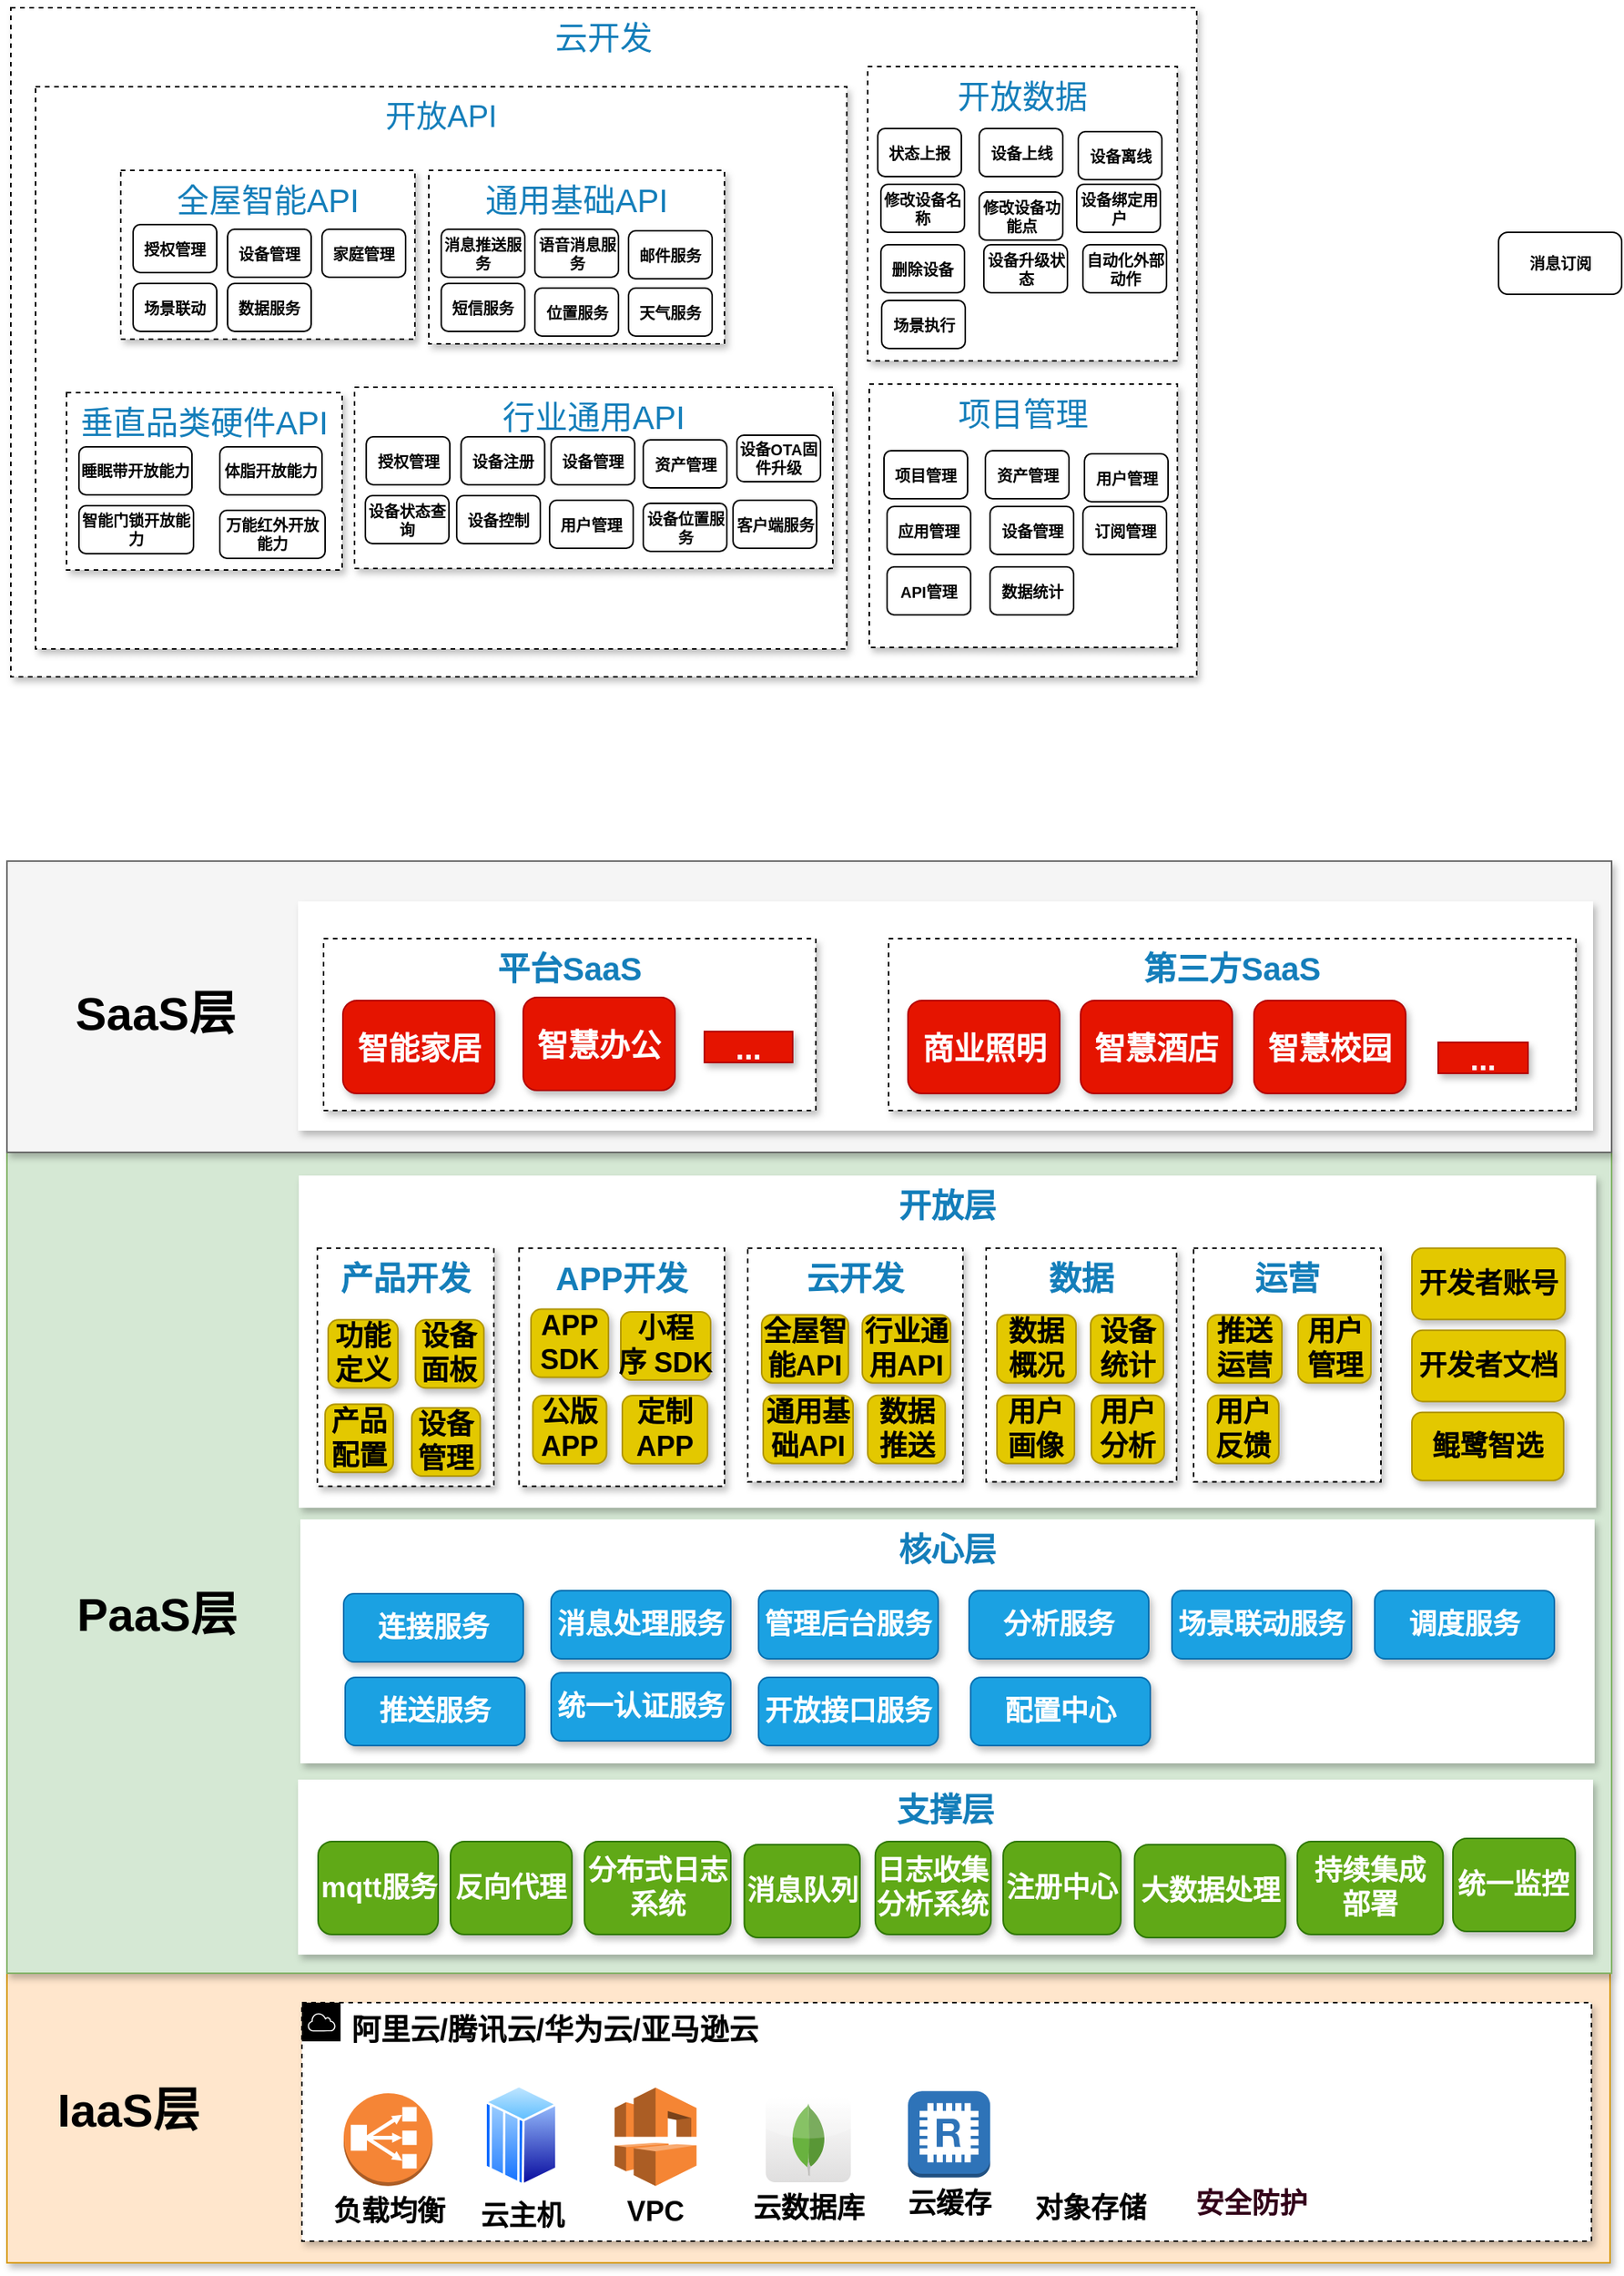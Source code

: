 <mxfile version="14.8.0" type="github">
  <diagram id="Ht1M8jgEwFfnCIfOTk4-" name="Page-1">
    <mxGraphModel dx="1382" dy="1599" grid="0" gridSize="10" guides="1" tooltips="1" connect="1" arrows="1" fold="1" page="1" pageScale="1" pageWidth="1169" pageHeight="827" math="0" shadow="0">
      <root>
        <mxCell id="0" />
        <mxCell id="1" parent="0" />
        <mxCell id="gMzUMs-5NFaY0qNwN4Kw-103" value="云开发" style="dashed=1;verticalAlign=top;fontStyle=0;fontColor=#147EBA;fontSize=21;shadow=1;" parent="1" vertex="1">
          <mxGeometry x="94" y="-654" width="766" height="432" as="geometry" />
        </mxCell>
        <mxCell id="gMzUMs-5NFaY0qNwN4Kw-52" value="开放API" style="dashed=1;verticalAlign=top;fontStyle=0;fontColor=#147EBA;fontSize=20;shadow=1;" parent="1" vertex="1">
          <mxGeometry x="110" y="-603" width="524" height="363" as="geometry" />
        </mxCell>
        <mxCell id="gMzUMs-5NFaY0qNwN4Kw-2" value="IaaS层" style="rounded=0;whiteSpace=wrap;html=1;fontSize=21;fillColor=#ffe6cc;strokeColor=#d79b00;shadow=1;" parent="1" vertex="1">
          <mxGeometry x="91.5" y="615" width="1035.5" height="187" as="geometry" />
        </mxCell>
        <mxCell id="Ln0wYWGK2Pg7mDHhLt9o-11" value="阿里云/腾讯云/华为云/亚马逊云" style="points=[[0,0],[0.25,0],[0.5,0],[0.75,0],[1,0],[1,0.25],[1,0.5],[1,0.75],[1,1],[0.75,1],[0.5,1],[0.25,1],[0,1],[0,0.75],[0,0.5],[0,0.25]];outlineConnect=0;html=1;whiteSpace=wrap;fontSize=19;fontStyle=1;shape=mxgraph.aws4.group;grIcon=mxgraph.aws4.group_aws_cloud;verticalAlign=top;align=left;spacingLeft=30;dashed=1;shadow=1;" parent="1" vertex="1">
          <mxGeometry x="282" y="634" width="833" height="154" as="geometry" />
        </mxCell>
        <mxCell id="Ln0wYWGK2Pg7mDHhLt9o-27" style="edgeStyle=none;shape=link;rounded=0;orthogonalLoop=1;jettySize=auto;html=1;exitX=1;exitY=1;exitDx=0;exitDy=0;fontStyle=1;fontSize=18;" parent="1" source="Ln0wYWGK2Pg7mDHhLt9o-11" target="Ln0wYWGK2Pg7mDHhLt9o-11" edge="1">
          <mxGeometry relative="1" as="geometry" />
        </mxCell>
        <mxCell id="1yn95lNJv_hw5B5bu8lK-14" value="&lt;font color=&quot;#000000&quot; style=&quot;font-size: 18px;&quot;&gt;云缓存&lt;/font&gt;" style="outlineConnect=0;dashed=0;verticalLabelPosition=bottom;verticalAlign=top;align=center;html=1;shape=mxgraph.aws3.redis;fillColor=#2E73B8;gradientColor=none;fontColor=#FFFFFF;fontStyle=1;fontSize=18;" parent="1" vertex="1">
          <mxGeometry x="673.5" y="691.16" width="53.1" height="55.75" as="geometry" />
        </mxCell>
        <mxCell id="gMzUMs-5NFaY0qNwN4Kw-1" value="IaaS层" style="text;html=1;strokeColor=none;fillColor=none;align=center;verticalAlign=middle;whiteSpace=wrap;rounded=0;fontSize=30;fontStyle=1" parent="1" vertex="1">
          <mxGeometry x="119" y="692.5" width="102" height="20" as="geometry" />
        </mxCell>
        <mxCell id="gMzUMs-5NFaY0qNwN4Kw-5" value="PaaS层" style="rounded=0;whiteSpace=wrap;html=1;fontSize=21;fillColor=#d5e8d4;strokeColor=#82b366;shadow=1;" parent="1" vertex="1">
          <mxGeometry x="91.5" y="85" width="1036.5" height="530" as="geometry" />
        </mxCell>
        <mxCell id="gMzUMs-5NFaY0qNwN4Kw-11" value="云数据库" style="dashed=0;outlineConnect=0;html=1;align=center;labelPosition=center;verticalLabelPosition=bottom;verticalAlign=top;shape=mxgraph.webicons.mongodb;gradientColor=#DFDEDE;fontSize=18;fontStyle=1" parent="1" vertex="1">
          <mxGeometry x="581.62" y="694.87" width="55" height="55.13" as="geometry" />
        </mxCell>
        <mxCell id="gMzUMs-5NFaY0qNwN4Kw-12" value="VPC" style="outlineConnect=0;dashed=0;verticalLabelPosition=bottom;verticalAlign=top;align=center;html=1;shape=mxgraph.aws3.vpc;fillColor=#F58534;gradientColor=none;fontSize=18;fontStyle=1" parent="1" vertex="1">
          <mxGeometry x="484.0" y="688.87" width="52.91" height="63.5" as="geometry" />
        </mxCell>
        <mxCell id="gMzUMs-5NFaY0qNwN4Kw-13" value="负载均衡" style="outlineConnect=0;dashed=0;verticalLabelPosition=bottom;verticalAlign=top;align=center;html=1;shape=mxgraph.aws3.classic_load_balancer;fillColor=#F58536;gradientColor=none;fontSize=18;fontStyle=1" parent="1" vertex="1">
          <mxGeometry x="309" y="692.5" width="57.38" height="59.87" as="geometry" />
        </mxCell>
        <mxCell id="gMzUMs-5NFaY0qNwN4Kw-15" value="对象存储" style="shape=image;html=1;verticalAlign=top;verticalLabelPosition=bottom;labelBackgroundColor=#ffffff;imageAspect=0;aspect=fixed;image=https://cdn4.iconfinder.com/data/icons/small-n-flat/24/floppy-128.png;fontSize=18;fontStyle=1" parent="1" vertex="1">
          <mxGeometry x="758" y="684.87" width="65.13" height="65.13" as="geometry" />
        </mxCell>
        <mxCell id="gMzUMs-5NFaY0qNwN4Kw-18" value="云主机" style="aspect=fixed;perimeter=ellipsePerimeter;html=1;align=center;shadow=0;dashed=0;spacingTop=3;image;image=img/lib/active_directory/mainframe_host.svg;fontSize=18;fontStyle=1" parent="1" vertex="1">
          <mxGeometry x="400" y="687" width="47.07" height="65.37" as="geometry" />
        </mxCell>
        <mxCell id="gMzUMs-5NFaY0qNwN4Kw-32" value="PaaS层" style="text;html=1;strokeColor=none;fillColor=none;align=center;verticalAlign=middle;whiteSpace=wrap;rounded=0;fontSize=30;fontStyle=1;shadow=0;sketch=0;glass=0;" parent="1" vertex="1">
          <mxGeometry x="134.5" y="373" width="106.5" height="20" as="geometry" />
        </mxCell>
        <mxCell id="gMzUMs-5NFaY0qNwN4Kw-17" value="支撑层" style="dashed=1;verticalAlign=top;fontStyle=1;fontColor=#147EBA;fontSize=21;strokeColor=none;shadow=1;" parent="1" vertex="1">
          <mxGeometry x="279.5" y="490" width="836.5" height="113" as="geometry" />
        </mxCell>
        <mxCell id="gMzUMs-5NFaY0qNwN4Kw-7" value="分布式日志系统" style="rounded=1;whiteSpace=wrap;html=1;fontSize=18;fontStyle=1;fillColor=#60a917;strokeColor=#2D7600;fontColor=#ffffff;shadow=1;" parent="1" vertex="1">
          <mxGeometry x="464.55" y="530" width="94.45" height="60" as="geometry" />
        </mxCell>
        <mxCell id="gMzUMs-5NFaY0qNwN4Kw-9" value="消息队列" style="rounded=1;whiteSpace=wrap;html=1;fontSize=18;fontStyle=1;fillColor=#60a917;strokeColor=#2D7600;fontColor=#ffffff;shadow=1;" parent="1" vertex="1">
          <mxGeometry x="567.77" y="532" width="74.7" height="60" as="geometry" />
        </mxCell>
        <mxCell id="gMzUMs-5NFaY0qNwN4Kw-16" value="mqtt服务" style="rounded=1;whiteSpace=wrap;html=1;fontSize=18;fontStyle=1;fillColor=#60a917;strokeColor=#2D7600;fontColor=#ffffff;shadow=1;" parent="1" vertex="1">
          <mxGeometry x="292.5" y="530" width="77.5" height="60" as="geometry" />
        </mxCell>
        <mxCell id="gMzUMs-5NFaY0qNwN4Kw-28" value="大数据处理" style="rounded=1;whiteSpace=wrap;html=1;fontSize=18;fontStyle=1;fillColor=#60a917;strokeColor=#2D7600;fontColor=#ffffff;shadow=1;" parent="1" vertex="1">
          <mxGeometry x="819.85" y="532" width="97.5" height="60" as="geometry" />
        </mxCell>
        <mxCell id="gMzUMs-5NFaY0qNwN4Kw-31" value="反向代理" style="rounded=1;whiteSpace=wrap;html=1;fontSize=18;fontStyle=1;fillColor=#60a917;strokeColor=#2D7600;fontColor=#ffffff;shadow=1;" parent="1" vertex="1">
          <mxGeometry x="378" y="530" width="78.43" height="60" as="geometry" />
        </mxCell>
        <mxCell id="gMzUMs-5NFaY0qNwN4Kw-33" value="核心层" style="dashed=1;verticalAlign=top;fontStyle=1;fontColor=#147EBA;fontSize=21;strokeColor=none;shadow=1;" parent="1" vertex="1">
          <mxGeometry x="281" y="322" width="836" height="157.5" as="geometry" />
        </mxCell>
        <mxCell id="gMzUMs-5NFaY0qNwN4Kw-19" value="连接服务" style="rounded=1;whiteSpace=wrap;html=1;fontSize=18;fontStyle=1;fillColor=#1ba1e2;strokeColor=#006EAF;fontColor=#ffffff;shadow=1;" parent="1" vertex="1">
          <mxGeometry x="309" y="370" width="116" height="44" as="geometry" />
        </mxCell>
        <mxCell id="gMzUMs-5NFaY0qNwN4Kw-21" value="消息处理服务" style="rounded=1;whiteSpace=wrap;html=1;fontSize=18;fontStyle=1;fillColor=#1ba1e2;strokeColor=#006EAF;fontColor=#ffffff;shadow=1;" parent="1" vertex="1">
          <mxGeometry x="443.0" y="368" width="116" height="44" as="geometry" />
        </mxCell>
        <mxCell id="gMzUMs-5NFaY0qNwN4Kw-22" value="管理后台服务" style="rounded=1;whiteSpace=wrap;html=1;fontSize=18;fontStyle=1;fillColor=#1ba1e2;strokeColor=#006EAF;fontColor=#ffffff;shadow=1;" parent="1" vertex="1">
          <mxGeometry x="577" y="368" width="116" height="44" as="geometry" />
        </mxCell>
        <mxCell id="gMzUMs-5NFaY0qNwN4Kw-23" value="分析服务" style="rounded=1;whiteSpace=wrap;html=1;fontSize=18;fontStyle=1;fillColor=#1ba1e2;strokeColor=#006EAF;fontColor=#ffffff;shadow=1;" parent="1" vertex="1">
          <mxGeometry x="713" y="368" width="116" height="44" as="geometry" />
        </mxCell>
        <mxCell id="gMzUMs-5NFaY0qNwN4Kw-24" value="场景联动服务" style="rounded=1;whiteSpace=wrap;html=1;fontSize=18;fontStyle=1;fillColor=#1ba1e2;strokeColor=#006EAF;fontColor=#ffffff;shadow=1;" parent="1" vertex="1">
          <mxGeometry x="844" y="368" width="116" height="44" as="geometry" />
        </mxCell>
        <mxCell id="gMzUMs-5NFaY0qNwN4Kw-25" value="统一认证服务" style="rounded=1;whiteSpace=wrap;html=1;fontSize=18;fontStyle=1;fillColor=#1ba1e2;strokeColor=#006EAF;fontColor=#ffffff;shadow=1;" parent="1" vertex="1">
          <mxGeometry x="443" y="421" width="116" height="44" as="geometry" />
        </mxCell>
        <mxCell id="gMzUMs-5NFaY0qNwN4Kw-26" value="调度服务" style="rounded=1;whiteSpace=wrap;html=1;fontSize=18;fontStyle=1;fillColor=#1ba1e2;strokeColor=#006EAF;fontColor=#ffffff;shadow=1;" parent="1" vertex="1">
          <mxGeometry x="975" y="368" width="116" height="44" as="geometry" />
        </mxCell>
        <mxCell id="gMzUMs-5NFaY0qNwN4Kw-27" value="推送服务" style="rounded=1;whiteSpace=wrap;html=1;fontSize=18;fontStyle=1;fillColor=#1ba1e2;strokeColor=#006EAF;fontColor=#ffffff;shadow=1;" parent="1" vertex="1">
          <mxGeometry x="310" y="424" width="116" height="44" as="geometry" />
        </mxCell>
        <mxCell id="gMzUMs-5NFaY0qNwN4Kw-34" value="开放层" style="dashed=1;verticalAlign=top;fontStyle=1;fontColor=#147EBA;fontSize=21;strokeColor=none;shadow=1;" parent="1" vertex="1">
          <mxGeometry x="280" y="100" width="838" height="214.5" as="geometry" />
        </mxCell>
        <mxCell id="gMzUMs-5NFaY0qNwN4Kw-29" value="开放接口服务" style="rounded=1;whiteSpace=wrap;html=1;fontSize=18;fontStyle=1;fillColor=#1ba1e2;strokeColor=#006EAF;fontColor=#ffffff;shadow=1;" parent="1" vertex="1">
          <mxGeometry x="577" y="424" width="116" height="44" as="geometry" />
        </mxCell>
        <mxCell id="gMzUMs-5NFaY0qNwN4Kw-44" value="产品开发" style="dashed=1;verticalAlign=top;fontStyle=1;fontColor=#147EBA;fontSize=21;shadow=1;" parent="1" vertex="1">
          <mxGeometry x="292" y="146.82" width="114" height="153.75" as="geometry" />
        </mxCell>
        <mxCell id="gMzUMs-5NFaY0qNwN4Kw-35" value="功能定义" style="rounded=1;whiteSpace=wrap;html=1;fontSize=18;fontStyle=1;fillColor=#e3c800;strokeColor=#B09500;fontColor=#000000;shadow=1;" parent="1" vertex="1">
          <mxGeometry x="299" y="193.12" width="45" height="44" as="geometry" />
        </mxCell>
        <mxCell id="gMzUMs-5NFaY0qNwN4Kw-39" value="设备面板" style="rounded=1;whiteSpace=wrap;html=1;fontSize=18;fontStyle=1;fillColor=#e3c800;strokeColor=#B09500;fontColor=#000000;shadow=1;" parent="1" vertex="1">
          <mxGeometry x="355.38" y="193.12" width="44.18" height="44" as="geometry" />
        </mxCell>
        <mxCell id="gMzUMs-5NFaY0qNwN4Kw-40" value="产品配置" style="rounded=1;whiteSpace=wrap;html=1;fontSize=18;fontStyle=1;fillColor=#e3c800;strokeColor=#B09500;fontColor=#000000;shadow=1;" parent="1" vertex="1">
          <mxGeometry x="297" y="247.57" width="44" height="44" as="geometry" />
        </mxCell>
        <mxCell id="gMzUMs-5NFaY0qNwN4Kw-46" value="APP开发" style="dashed=1;verticalAlign=top;fontStyle=1;fontColor=#147EBA;fontSize=21;shadow=1;" parent="1" vertex="1">
          <mxGeometry x="422.28" y="146.82" width="132.72" height="153.75" as="geometry" />
        </mxCell>
        <mxCell id="gMzUMs-5NFaY0qNwN4Kw-42" value="APP SDK" style="rounded=1;whiteSpace=wrap;html=1;fontSize=18;fontStyle=1;fillColor=#e3c800;strokeColor=#B09500;fontColor=#000000;shadow=1;" parent="1" vertex="1">
          <mxGeometry x="430" y="186.25" width="50" height="44" as="geometry" />
        </mxCell>
        <mxCell id="gMzUMs-5NFaY0qNwN4Kw-43" value="小程序&amp;nbsp;SDK" style="rounded=1;whiteSpace=wrap;html=1;fontSize=18;fontStyle=1;fillColor=#e3c800;strokeColor=#B09500;fontColor=#000000;shadow=1;" parent="1" vertex="1">
          <mxGeometry x="488" y="188" width="58" height="44" as="geometry" />
        </mxCell>
        <mxCell id="gMzUMs-5NFaY0qNwN4Kw-47" value="开发者账号" style="rounded=1;whiteSpace=wrap;html=1;fontSize=18;fontStyle=1;fillColor=#e3c800;strokeColor=#B09500;fontColor=#000000;shadow=1;" parent="1" vertex="1">
          <mxGeometry x="999" y="146.82" width="99" height="46" as="geometry" />
        </mxCell>
        <mxCell id="gMzUMs-5NFaY0qNwN4Kw-48" value="鲲鹭智选" style="rounded=1;whiteSpace=wrap;html=1;fontSize=18;fontStyle=1;fillColor=#e3c800;strokeColor=#B09500;fontColor=#000000;shadow=1;" parent="1" vertex="1">
          <mxGeometry x="999" y="252.82" width="98" height="44" as="geometry" />
        </mxCell>
        <mxCell id="gMzUMs-5NFaY0qNwN4Kw-49" value="注册中心" style="rounded=1;whiteSpace=wrap;html=1;fontSize=18;fontStyle=1;fillColor=#60a917;strokeColor=#2D7600;fontColor=#ffffff;shadow=1;" parent="1" vertex="1">
          <mxGeometry x="735" y="530" width="75.95" height="60" as="geometry" />
        </mxCell>
        <mxCell id="gMzUMs-5NFaY0qNwN4Kw-51" value="项目管理" style="dashed=1;verticalAlign=top;fontStyle=0;fontColor=#147EBA;fontSize=21;shadow=1;" parent="1" vertex="1">
          <mxGeometry x="648.5" y="-411" width="199" height="170" as="geometry" />
        </mxCell>
        <mxCell id="gMzUMs-5NFaY0qNwN4Kw-54" value="全屋智能API" style="dashed=1;verticalAlign=top;fontStyle=0;fontColor=#147EBA;fontSize=21;shadow=1;" parent="1" vertex="1">
          <mxGeometry x="165" y="-549" width="190" height="109" as="geometry" />
        </mxCell>
        <mxCell id="gMzUMs-5NFaY0qNwN4Kw-56" value="授权管理" style="rounded=1;whiteSpace=wrap;html=1;fontSize=10;fontStyle=1" parent="1" vertex="1">
          <mxGeometry x="173" y="-514" width="54" height="31" as="geometry" />
        </mxCell>
        <mxCell id="gMzUMs-5NFaY0qNwN4Kw-57" value="设备管理" style="rounded=1;whiteSpace=wrap;html=1;fontSize=10;fontStyle=1" parent="1" vertex="1">
          <mxGeometry x="234" y="-511" width="54" height="31" as="geometry" />
        </mxCell>
        <mxCell id="gMzUMs-5NFaY0qNwN4Kw-58" value="家庭管理" style="rounded=1;whiteSpace=wrap;html=1;fontSize=10;fontStyle=1" parent="1" vertex="1">
          <mxGeometry x="295" y="-511" width="54" height="31" as="geometry" />
        </mxCell>
        <mxCell id="gMzUMs-5NFaY0qNwN4Kw-59" value="场景联动" style="rounded=1;whiteSpace=wrap;html=1;fontSize=10;fontStyle=1" parent="1" vertex="1">
          <mxGeometry x="173" y="-476" width="54" height="31" as="geometry" />
        </mxCell>
        <mxCell id="gMzUMs-5NFaY0qNwN4Kw-60" value="数据服务" style="rounded=1;whiteSpace=wrap;html=1;fontSize=10;fontStyle=1" parent="1" vertex="1">
          <mxGeometry x="234" y="-476" width="54" height="31" as="geometry" />
        </mxCell>
        <mxCell id="gMzUMs-5NFaY0qNwN4Kw-61" value="行业通用API" style="dashed=1;verticalAlign=top;fontStyle=0;fontColor=#147EBA;fontSize=21;shadow=1;" parent="1" vertex="1">
          <mxGeometry x="316" y="-409" width="309" height="117" as="geometry" />
        </mxCell>
        <mxCell id="gMzUMs-5NFaY0qNwN4Kw-62" value="授权管理" style="rounded=1;whiteSpace=wrap;html=1;fontSize=10;fontStyle=1" parent="1" vertex="1">
          <mxGeometry x="323.57" y="-377" width="54" height="31" as="geometry" />
        </mxCell>
        <mxCell id="gMzUMs-5NFaY0qNwN4Kw-63" value="设备管理" style="rounded=1;whiteSpace=wrap;html=1;fontSize=10;fontStyle=1" parent="1" vertex="1">
          <mxGeometry x="443" y="-377" width="54" height="31" as="geometry" />
        </mxCell>
        <mxCell id="gMzUMs-5NFaY0qNwN4Kw-64" value="设备注册" style="rounded=1;whiteSpace=wrap;html=1;fontSize=10;fontStyle=1" parent="1" vertex="1">
          <mxGeometry x="384.82" y="-377" width="54" height="31" as="geometry" />
        </mxCell>
        <mxCell id="gMzUMs-5NFaY0qNwN4Kw-65" value="设备状态查询" style="rounded=1;whiteSpace=wrap;html=1;fontSize=10;fontStyle=1" parent="1" vertex="1">
          <mxGeometry x="323" y="-339" width="54" height="31" as="geometry" />
        </mxCell>
        <mxCell id="gMzUMs-5NFaY0qNwN4Kw-66" value="设备控制" style="rounded=1;whiteSpace=wrap;html=1;fontSize=10;fontStyle=1" parent="1" vertex="1">
          <mxGeometry x="382" y="-339" width="54" height="31" as="geometry" />
        </mxCell>
        <mxCell id="gMzUMs-5NFaY0qNwN4Kw-67" value="用户管理" style="rounded=1;whiteSpace=wrap;html=1;fontSize=10;fontStyle=1" parent="1" vertex="1">
          <mxGeometry x="442" y="-336" width="54" height="31" as="geometry" />
        </mxCell>
        <mxCell id="gMzUMs-5NFaY0qNwN4Kw-68" value="资产管理" style="rounded=1;whiteSpace=wrap;html=1;fontSize=10;fontStyle=1" parent="1" vertex="1">
          <mxGeometry x="502.5" y="-375" width="54" height="31" as="geometry" />
        </mxCell>
        <mxCell id="gMzUMs-5NFaY0qNwN4Kw-70" value="设备位置服务" style="rounded=1;whiteSpace=wrap;html=1;fontSize=10;fontStyle=1" parent="1" vertex="1">
          <mxGeometry x="502.5" y="-334" width="54" height="31" as="geometry" />
        </mxCell>
        <mxCell id="gMzUMs-5NFaY0qNwN4Kw-71" value="设备OTA固件升级" style="rounded=1;whiteSpace=wrap;html=1;fontSize=10;fontStyle=1" parent="1" vertex="1">
          <mxGeometry x="563" y="-378" width="54" height="30" as="geometry" />
        </mxCell>
        <mxCell id="gMzUMs-5NFaY0qNwN4Kw-72" value="客户端服务" style="rounded=1;whiteSpace=wrap;html=1;fontSize=10;fontStyle=1" parent="1" vertex="1">
          <mxGeometry x="560.5" y="-336" width="54" height="31" as="geometry" />
        </mxCell>
        <mxCell id="gMzUMs-5NFaY0qNwN4Kw-73" value="通用基础API" style="dashed=1;verticalAlign=top;fontStyle=0;fontColor=#147EBA;fontSize=21;shadow=1;" parent="1" vertex="1">
          <mxGeometry x="364" y="-549" width="191" height="112" as="geometry" />
        </mxCell>
        <mxCell id="gMzUMs-5NFaY0qNwN4Kw-74" value="消息推送服务" style="rounded=1;whiteSpace=wrap;html=1;fontSize=10;fontStyle=1" parent="1" vertex="1">
          <mxGeometry x="372" y="-511" width="54" height="31" as="geometry" />
        </mxCell>
        <mxCell id="gMzUMs-5NFaY0qNwN4Kw-75" value="语音消息服务" style="rounded=1;whiteSpace=wrap;html=1;fontSize=10;fontStyle=1" parent="1" vertex="1">
          <mxGeometry x="432.5" y="-511" width="54" height="31" as="geometry" />
        </mxCell>
        <mxCell id="gMzUMs-5NFaY0qNwN4Kw-76" value="邮件服务" style="rounded=1;whiteSpace=wrap;html=1;fontSize=10;fontStyle=1" parent="1" vertex="1">
          <mxGeometry x="493" y="-510" width="54" height="31" as="geometry" />
        </mxCell>
        <mxCell id="gMzUMs-5NFaY0qNwN4Kw-77" value="短信服务" style="rounded=1;whiteSpace=wrap;html=1;fontSize=10;fontStyle=1" parent="1" vertex="1">
          <mxGeometry x="372" y="-476" width="54" height="31" as="geometry" />
        </mxCell>
        <mxCell id="gMzUMs-5NFaY0qNwN4Kw-78" value="位置服务" style="rounded=1;whiteSpace=wrap;html=1;fontSize=10;fontStyle=1" parent="1" vertex="1">
          <mxGeometry x="432.5" y="-473" width="54" height="31" as="geometry" />
        </mxCell>
        <mxCell id="gMzUMs-5NFaY0qNwN4Kw-80" value="天气服务" style="rounded=1;whiteSpace=wrap;html=1;fontSize=10;fontStyle=1" parent="1" vertex="1">
          <mxGeometry x="493" y="-473" width="54" height="31" as="geometry" />
        </mxCell>
        <mxCell id="gMzUMs-5NFaY0qNwN4Kw-89" value="定制APP" style="rounded=1;whiteSpace=wrap;html=1;fontSize=18;fontStyle=1;fillColor=#e3c800;strokeColor=#B09500;fontColor=#000000;shadow=1;" parent="1" vertex="1">
          <mxGeometry x="489" y="242" width="55" height="44" as="geometry" />
        </mxCell>
        <mxCell id="gMzUMs-5NFaY0qNwN4Kw-90" value="公版APP" style="rounded=1;whiteSpace=wrap;html=1;fontSize=18;fontStyle=1;fillColor=#e3c800;strokeColor=#B09500;fontColor=#000000;shadow=1;" parent="1" vertex="1">
          <mxGeometry x="431.21" y="242" width="47.57" height="44" as="geometry" />
        </mxCell>
        <mxCell id="gMzUMs-5NFaY0qNwN4Kw-91" value="项目管理" style="rounded=1;whiteSpace=wrap;html=1;fontSize=10;fontStyle=1" parent="1" vertex="1">
          <mxGeometry x="658" y="-368" width="54" height="31" as="geometry" />
        </mxCell>
        <mxCell id="gMzUMs-5NFaY0qNwN4Kw-93" value="资产管理" style="rounded=1;whiteSpace=wrap;html=1;fontSize=10;fontStyle=1" parent="1" vertex="1">
          <mxGeometry x="723.5" y="-368" width="54" height="31" as="geometry" />
        </mxCell>
        <mxCell id="gMzUMs-5NFaY0qNwN4Kw-94" value="用户管理" style="rounded=1;whiteSpace=wrap;html=1;fontSize=10;fontStyle=1" parent="1" vertex="1">
          <mxGeometry x="787.5" y="-366" width="54" height="31" as="geometry" />
        </mxCell>
        <mxCell id="gMzUMs-5NFaY0qNwN4Kw-95" value="应用管理" style="rounded=1;whiteSpace=wrap;html=1;fontSize=10;fontStyle=1" parent="1" vertex="1">
          <mxGeometry x="660" y="-332" width="54" height="31" as="geometry" />
        </mxCell>
        <mxCell id="gMzUMs-5NFaY0qNwN4Kw-96" value="设备管理" style="rounded=1;whiteSpace=wrap;html=1;fontSize=10;fontStyle=1" parent="1" vertex="1">
          <mxGeometry x="726.5" y="-332" width="54" height="31" as="geometry" />
        </mxCell>
        <mxCell id="gMzUMs-5NFaY0qNwN4Kw-97" value="订阅管理" style="rounded=1;whiteSpace=wrap;html=1;fontSize=10;fontStyle=1" parent="1" vertex="1">
          <mxGeometry x="786.5" y="-332" width="54" height="31" as="geometry" />
        </mxCell>
        <mxCell id="gMzUMs-5NFaY0qNwN4Kw-98" value="API管理" style="rounded=1;whiteSpace=wrap;html=1;fontSize=10;fontStyle=1" parent="1" vertex="1">
          <mxGeometry x="660" y="-293" width="54" height="31" as="geometry" />
        </mxCell>
        <mxCell id="gMzUMs-5NFaY0qNwN4Kw-99" value="数据统计" style="rounded=1;whiteSpace=wrap;html=1;fontSize=10;fontStyle=1" parent="1" vertex="1">
          <mxGeometry x="726.5" y="-293" width="54" height="31" as="geometry" />
        </mxCell>
        <mxCell id="gMzUMs-5NFaY0qNwN4Kw-100" value="开放数据" style="dashed=1;verticalAlign=top;fontStyle=0;fontColor=#147EBA;fontSize=21;shadow=1;" parent="1" vertex="1">
          <mxGeometry x="647.5" y="-616" width="200" height="190" as="geometry" />
        </mxCell>
        <mxCell id="gMzUMs-5NFaY0qNwN4Kw-101" value="消息订阅" style="rounded=1;whiteSpace=wrap;html=1;fontSize=10;fontStyle=1" parent="1" vertex="1">
          <mxGeometry x="1055" y="-509" width="79.5" height="40" as="geometry" />
        </mxCell>
        <mxCell id="gMzUMs-5NFaY0qNwN4Kw-113" value="云开发" style="dashed=1;verticalAlign=top;fontStyle=1;fontColor=#147EBA;fontSize=21;shadow=1;" parent="1" vertex="1">
          <mxGeometry x="570" y="146.82" width="139" height="150.88" as="geometry" />
        </mxCell>
        <mxCell id="gMzUMs-5NFaY0qNwN4Kw-114" value="全屋智能API" style="rounded=1;whiteSpace=wrap;html=1;fontSize=18;fontStyle=1;fillColor=#e3c800;strokeColor=#B09500;fontColor=#000000;shadow=1;" parent="1" vertex="1">
          <mxGeometry x="579" y="189.82" width="56" height="44" as="geometry" />
        </mxCell>
        <mxCell id="gMzUMs-5NFaY0qNwN4Kw-115" value="通用基础API" style="rounded=1;whiteSpace=wrap;html=1;fontSize=18;fontStyle=1;fillColor=#e3c800;strokeColor=#B09500;fontColor=#000000;shadow=1;" parent="1" vertex="1">
          <mxGeometry x="580" y="241.82" width="58" height="44" as="geometry" />
        </mxCell>
        <mxCell id="gMzUMs-5NFaY0qNwN4Kw-116" value="数据推送" style="rounded=1;whiteSpace=wrap;html=1;fontSize=18;fontStyle=1;fillColor=#e3c800;strokeColor=#B09500;fontColor=#000000;shadow=1;" parent="1" vertex="1">
          <mxGeometry x="647.5" y="241.82" width="50" height="44" as="geometry" />
        </mxCell>
        <mxCell id="gMzUMs-5NFaY0qNwN4Kw-118" value="行业通用API" style="rounded=1;whiteSpace=wrap;html=1;fontSize=18;fontStyle=1;fillColor=#e3c800;strokeColor=#B09500;fontColor=#000000;shadow=1;" parent="1" vertex="1">
          <mxGeometry x="644" y="189.82" width="57" height="44" as="geometry" />
        </mxCell>
        <mxCell id="gMzUMs-5NFaY0qNwN4Kw-119" value="" style="rounded=0;whiteSpace=wrap;html=1;fontSize=21;fillColor=#f5f5f5;strokeColor=#666666;fontColor=#333333;sketch=0;shadow=1;" parent="1" vertex="1">
          <mxGeometry x="91.5" y="-103" width="1036.5" height="188" as="geometry" />
        </mxCell>
        <mxCell id="gMzUMs-5NFaY0qNwN4Kw-120" value="SaaS层" style="text;html=1;strokeColor=none;fillColor=none;align=center;verticalAlign=middle;whiteSpace=wrap;rounded=0;fontSize=30;fontStyle=1" parent="1" vertex="1">
          <mxGeometry x="130" y="-15" width="115" height="20" as="geometry" />
        </mxCell>
        <mxCell id="gMzUMs-5NFaY0qNwN4Kw-121" value="" style="dashed=1;verticalAlign=top;fontStyle=0;fontColor=#147EBA;fontSize=21;strokeColor=none;shadow=1;" parent="1" vertex="1">
          <mxGeometry x="279.5" y="-77" width="836.5" height="148" as="geometry" />
        </mxCell>
        <mxCell id="gMzUMs-5NFaY0qNwN4Kw-158" value="平台SaaS" style="dashed=1;verticalAlign=top;fontStyle=1;fontColor=#147EBA;fontSize=21;shadow=1;" parent="1" vertex="1">
          <mxGeometry x="296" y="-53" width="318" height="111" as="geometry" />
        </mxCell>
        <mxCell id="gMzUMs-5NFaY0qNwN4Kw-125" value="智能家居" style="rounded=1;whiteSpace=wrap;html=1;fontSize=20;fontStyle=1;fillColor=#e51400;strokeColor=#B20000;fontColor=#ffffff;shadow=1;" parent="1" vertex="1">
          <mxGeometry x="308.5" y="-13" width="98" height="60" as="geometry" />
        </mxCell>
        <mxCell id="gMzUMs-5NFaY0qNwN4Kw-127" value="智慧办公" style="rounded=1;whiteSpace=wrap;html=1;fontSize=20;fontStyle=1;fillColor=#e51400;strokeColor=#B20000;fontColor=#ffffff;shadow=1;" parent="1" vertex="1">
          <mxGeometry x="425" y="-15" width="98" height="60" as="geometry" />
        </mxCell>
        <mxCell id="gMzUMs-5NFaY0qNwN4Kw-157" value="..." style="text;html=1;strokeColor=#B20000;fillColor=#e51400;align=center;verticalAlign=middle;whiteSpace=wrap;rounded=0;fontSize=20;fontStyle=1;fontColor=#ffffff;shadow=1;" parent="1" vertex="1">
          <mxGeometry x="542" y="7" width="57" height="20" as="geometry" />
        </mxCell>
        <mxCell id="gMzUMs-5NFaY0qNwN4Kw-159" value="第三方SaaS" style="dashed=1;verticalAlign=top;fontStyle=1;fontColor=#147EBA;fontSize=21;shadow=1;" parent="1" vertex="1">
          <mxGeometry x="661" y="-53" width="444" height="111" as="geometry" />
        </mxCell>
        <mxCell id="gMzUMs-5NFaY0qNwN4Kw-160" value="商业照明" style="rounded=1;whiteSpace=wrap;html=1;fontSize=20;fontStyle=1;fillColor=#e51400;strokeColor=#B20000;fontColor=#ffffff;shadow=1;" parent="1" vertex="1">
          <mxGeometry x="673.5" y="-13" width="98" height="60" as="geometry" />
        </mxCell>
        <mxCell id="gMzUMs-5NFaY0qNwN4Kw-161" value="..." style="text;html=1;strokeColor=#B20000;fillColor=#e51400;align=center;verticalAlign=middle;whiteSpace=wrap;rounded=0;fontSize=20;fontStyle=1;fontColor=#ffffff;shadow=1;" parent="1" vertex="1">
          <mxGeometry x="1016" y="14" width="58" height="20" as="geometry" />
        </mxCell>
        <mxCell id="pWaMpRXz0NsTzL8wll6D-1" value="智慧酒店" style="rounded=1;whiteSpace=wrap;html=1;fontSize=20;fontStyle=1;fillColor=#e51400;strokeColor=#B20000;fontColor=#ffffff;shadow=1;" parent="1" vertex="1">
          <mxGeometry x="785" y="-13" width="98" height="60" as="geometry" />
        </mxCell>
        <mxCell id="pWaMpRXz0NsTzL8wll6D-2" value="智慧校园" style="rounded=1;whiteSpace=wrap;html=1;fontSize=20;fontStyle=1;fillColor=#e51400;strokeColor=#B20000;fontColor=#ffffff;shadow=1;" parent="1" vertex="1">
          <mxGeometry x="897" y="-13" width="98" height="60" as="geometry" />
        </mxCell>
        <mxCell id="pWaMpRXz0NsTzL8wll6D-3" value="开发者文档" style="rounded=1;whiteSpace=wrap;html=1;fontSize=18;fontStyle=1;fillColor=#e3c800;strokeColor=#B09500;fontColor=#000000;shadow=1;" parent="1" vertex="1">
          <mxGeometry x="999" y="199.82" width="99" height="46" as="geometry" />
        </mxCell>
        <mxCell id="o3qAvGxE_UhquxqolywF-3" value="安全防护" style="shape=image;html=1;verticalAlign=top;verticalLabelPosition=bottom;labelBackgroundColor=#ffffff;imageAspect=0;aspect=fixed;image=https://cdn1.iconfinder.com/data/icons/icons-for-a-site-1/64/advantage_protection-128.png;fontColor=#33001A;fontStyle=1;fontSize=18;sketch=0;" parent="1" vertex="1">
          <mxGeometry x="866" y="687.96" width="58.95" height="58.95" as="geometry" />
        </mxCell>
        <mxCell id="o3qAvGxE_UhquxqolywF-4" value="持续集成&lt;br style=&quot;font-size: 18px;&quot;&gt;部署" style="rounded=1;whiteSpace=wrap;html=1;fontSize=18;fontStyle=1;fillColor=#60a917;strokeColor=#2D7600;fontColor=#ffffff;shadow=1;" parent="1" vertex="1">
          <mxGeometry x="925" y="530" width="94.13" height="60" as="geometry" />
        </mxCell>
        <mxCell id="o3qAvGxE_UhquxqolywF-5" value="统一监控" style="rounded=1;whiteSpace=wrap;html=1;fontSize=18;fontStyle=1;fillColor=#60a917;strokeColor=#2D7600;fontColor=#ffffff;shadow=1;" parent="1" vertex="1">
          <mxGeometry x="1025.48" y="528" width="79" height="60" as="geometry" />
        </mxCell>
        <mxCell id="EYrQF7BOCfklkiRc-jko-1" value="垂直品类硬件API" style="dashed=1;verticalAlign=top;fontStyle=0;fontColor=#147EBA;fontSize=21;shadow=1;" parent="1" vertex="1">
          <mxGeometry x="130" y="-405.5" width="178" height="114.5" as="geometry" />
        </mxCell>
        <mxCell id="EYrQF7BOCfklkiRc-jko-2" value="睡眠带开放能力" style="rounded=1;whiteSpace=wrap;html=1;fontSize=10;fontStyle=1" parent="1" vertex="1">
          <mxGeometry x="138" y="-370.5" width="73" height="31" as="geometry" />
        </mxCell>
        <mxCell id="EYrQF7BOCfklkiRc-jko-3" value="体脂开放能力" style="rounded=1;whiteSpace=wrap;html=1;fontSize=10;fontStyle=1" parent="1" vertex="1">
          <mxGeometry x="229" y="-370.5" width="66" height="31" as="geometry" />
        </mxCell>
        <mxCell id="EYrQF7BOCfklkiRc-jko-4" value="万能红外开放能力" style="rounded=1;whiteSpace=wrap;html=1;fontSize=10;fontStyle=1" parent="1" vertex="1">
          <mxGeometry x="229" y="-329.5" width="68" height="31" as="geometry" />
        </mxCell>
        <mxCell id="EYrQF7BOCfklkiRc-jko-5" value="智能门锁开放能力" style="rounded=1;whiteSpace=wrap;html=1;fontSize=10;fontStyle=1" parent="1" vertex="1">
          <mxGeometry x="138" y="-332.5" width="74" height="31" as="geometry" />
        </mxCell>
        <mxCell id="EYrQF7BOCfklkiRc-jko-6" value="状态上报" style="rounded=1;whiteSpace=wrap;html=1;fontSize=10;fontStyle=1" parent="1" vertex="1">
          <mxGeometry x="654" y="-576" width="54" height="31" as="geometry" />
        </mxCell>
        <mxCell id="EYrQF7BOCfklkiRc-jko-7" value="设备上线" style="rounded=1;whiteSpace=wrap;html=1;fontSize=10;fontStyle=1" parent="1" vertex="1">
          <mxGeometry x="719.5" y="-576" width="54" height="31" as="geometry" />
        </mxCell>
        <mxCell id="EYrQF7BOCfklkiRc-jko-8" value="设备离线" style="rounded=1;whiteSpace=wrap;html=1;fontSize=10;fontStyle=1" parent="1" vertex="1">
          <mxGeometry x="783.5" y="-574" width="54" height="31" as="geometry" />
        </mxCell>
        <mxCell id="EYrQF7BOCfklkiRc-jko-9" value="修改设备名称" style="rounded=1;whiteSpace=wrap;html=1;fontSize=10;fontStyle=1" parent="1" vertex="1">
          <mxGeometry x="656" y="-540" width="54" height="31" as="geometry" />
        </mxCell>
        <mxCell id="EYrQF7BOCfklkiRc-jko-10" value="修改设备功能点" style="rounded=1;whiteSpace=wrap;html=1;fontSize=10;fontStyle=1" parent="1" vertex="1">
          <mxGeometry x="719.5" y="-535" width="54" height="31" as="geometry" />
        </mxCell>
        <mxCell id="EYrQF7BOCfklkiRc-jko-11" value="设备绑定用户" style="rounded=1;whiteSpace=wrap;html=1;fontSize=10;fontStyle=1" parent="1" vertex="1">
          <mxGeometry x="782.5" y="-540" width="54" height="31" as="geometry" />
        </mxCell>
        <mxCell id="EYrQF7BOCfklkiRc-jko-12" value="删除设备" style="rounded=1;whiteSpace=wrap;html=1;fontSize=10;fontStyle=1" parent="1" vertex="1">
          <mxGeometry x="656" y="-501" width="54" height="31" as="geometry" />
        </mxCell>
        <mxCell id="EYrQF7BOCfklkiRc-jko-13" value="设备升级状态" style="rounded=1;whiteSpace=wrap;html=1;fontSize=10;fontStyle=1" parent="1" vertex="1">
          <mxGeometry x="722.5" y="-501" width="54" height="31" as="geometry" />
        </mxCell>
        <mxCell id="EYrQF7BOCfklkiRc-jko-14" value="自动化外部动作" style="rounded=1;whiteSpace=wrap;html=1;fontSize=10;fontStyle=1" parent="1" vertex="1">
          <mxGeometry x="786.5" y="-501" width="54" height="31" as="geometry" />
        </mxCell>
        <mxCell id="EYrQF7BOCfklkiRc-jko-15" value="场景执行" style="rounded=1;whiteSpace=wrap;html=1;fontSize=10;fontStyle=1" parent="1" vertex="1">
          <mxGeometry x="656.5" y="-465" width="54" height="31" as="geometry" />
        </mxCell>
        <mxCell id="fOfBzXHfj0o3zNJiEXEh-1" value="配置中心" style="rounded=1;whiteSpace=wrap;html=1;fontSize=18;fontStyle=1;fillColor=#1ba1e2;strokeColor=#006EAF;fontColor=#ffffff;shadow=1;" parent="1" vertex="1">
          <mxGeometry x="714" y="424" width="116" height="44" as="geometry" />
        </mxCell>
        <mxCell id="fOfBzXHfj0o3zNJiEXEh-2" value="日志收集分析系统" style="rounded=1;whiteSpace=wrap;html=1;fontSize=18;fontStyle=1;fillColor=#60a917;strokeColor=#2D7600;fontColor=#ffffff;shadow=1;" parent="1" vertex="1">
          <mxGeometry x="652.4" y="530" width="74.7" height="60" as="geometry" />
        </mxCell>
        <mxCell id="poLeVsul0dEn69zZ20Wr-1" value="设备管理" style="rounded=1;whiteSpace=wrap;html=1;fontSize=18;fontStyle=1;fillColor=#e3c800;strokeColor=#B09500;fontColor=#000000;shadow=1;" vertex="1" parent="1">
          <mxGeometry x="353" y="250" width="44.18" height="44" as="geometry" />
        </mxCell>
        <mxCell id="poLeVsul0dEn69zZ20Wr-2" value="数据" style="dashed=1;verticalAlign=top;fontStyle=1;fontColor=#147EBA;fontSize=21;shadow=1;" vertex="1" parent="1">
          <mxGeometry x="724" y="146.82" width="123" height="150.88" as="geometry" />
        </mxCell>
        <mxCell id="poLeVsul0dEn69zZ20Wr-3" value="数据概况" style="rounded=1;whiteSpace=wrap;html=1;fontSize=18;fontStyle=1;fillColor=#e3c800;strokeColor=#B09500;fontColor=#000000;shadow=1;" vertex="1" parent="1">
          <mxGeometry x="731" y="189.82" width="51" height="44" as="geometry" />
        </mxCell>
        <mxCell id="poLeVsul0dEn69zZ20Wr-4" value="设备统计" style="rounded=1;whiteSpace=wrap;html=1;fontSize=18;fontStyle=1;fillColor=#e3c800;strokeColor=#B09500;fontColor=#000000;shadow=1;" vertex="1" parent="1">
          <mxGeometry x="791.5" y="189.82" width="47" height="44" as="geometry" />
        </mxCell>
        <mxCell id="poLeVsul0dEn69zZ20Wr-5" value="用户分析" style="rounded=1;whiteSpace=wrap;html=1;fontSize=18;fontStyle=1;fillColor=#e3c800;strokeColor=#B09500;fontColor=#000000;shadow=1;" vertex="1" parent="1">
          <mxGeometry x="792" y="241.82" width="47" height="44" as="geometry" />
        </mxCell>
        <mxCell id="poLeVsul0dEn69zZ20Wr-6" value="用户画像" style="rounded=1;whiteSpace=wrap;html=1;fontSize=18;fontStyle=1;fillColor=#e3c800;strokeColor=#B09500;fontColor=#000000;shadow=1;" vertex="1" parent="1">
          <mxGeometry x="731" y="241.82" width="50" height="44" as="geometry" />
        </mxCell>
        <mxCell id="poLeVsul0dEn69zZ20Wr-8" value="运营" style="dashed=1;verticalAlign=top;fontStyle=1;fontColor=#147EBA;fontSize=21;shadow=1;" vertex="1" parent="1">
          <mxGeometry x="858" y="146.82" width="121" height="150.88" as="geometry" />
        </mxCell>
        <mxCell id="poLeVsul0dEn69zZ20Wr-9" value="推送运营" style="rounded=1;whiteSpace=wrap;html=1;fontSize=18;fontStyle=1;fillColor=#e3c800;strokeColor=#B09500;fontColor=#000000;shadow=1;" vertex="1" parent="1">
          <mxGeometry x="867" y="189.82" width="48" height="44" as="geometry" />
        </mxCell>
        <mxCell id="poLeVsul0dEn69zZ20Wr-10" value="用户管理" style="rounded=1;whiteSpace=wrap;html=1;fontSize=18;fontStyle=1;fillColor=#e3c800;strokeColor=#B09500;fontColor=#000000;shadow=1;" vertex="1" parent="1">
          <mxGeometry x="925.5" y="189.82" width="47" height="44" as="geometry" />
        </mxCell>
        <mxCell id="poLeVsul0dEn69zZ20Wr-12" value="用户反馈" style="rounded=1;whiteSpace=wrap;html=1;fontSize=18;fontStyle=1;fillColor=#e3c800;strokeColor=#B09500;fontColor=#000000;shadow=1;" vertex="1" parent="1">
          <mxGeometry x="867" y="241.82" width="46" height="44" as="geometry" />
        </mxCell>
      </root>
    </mxGraphModel>
  </diagram>
</mxfile>
